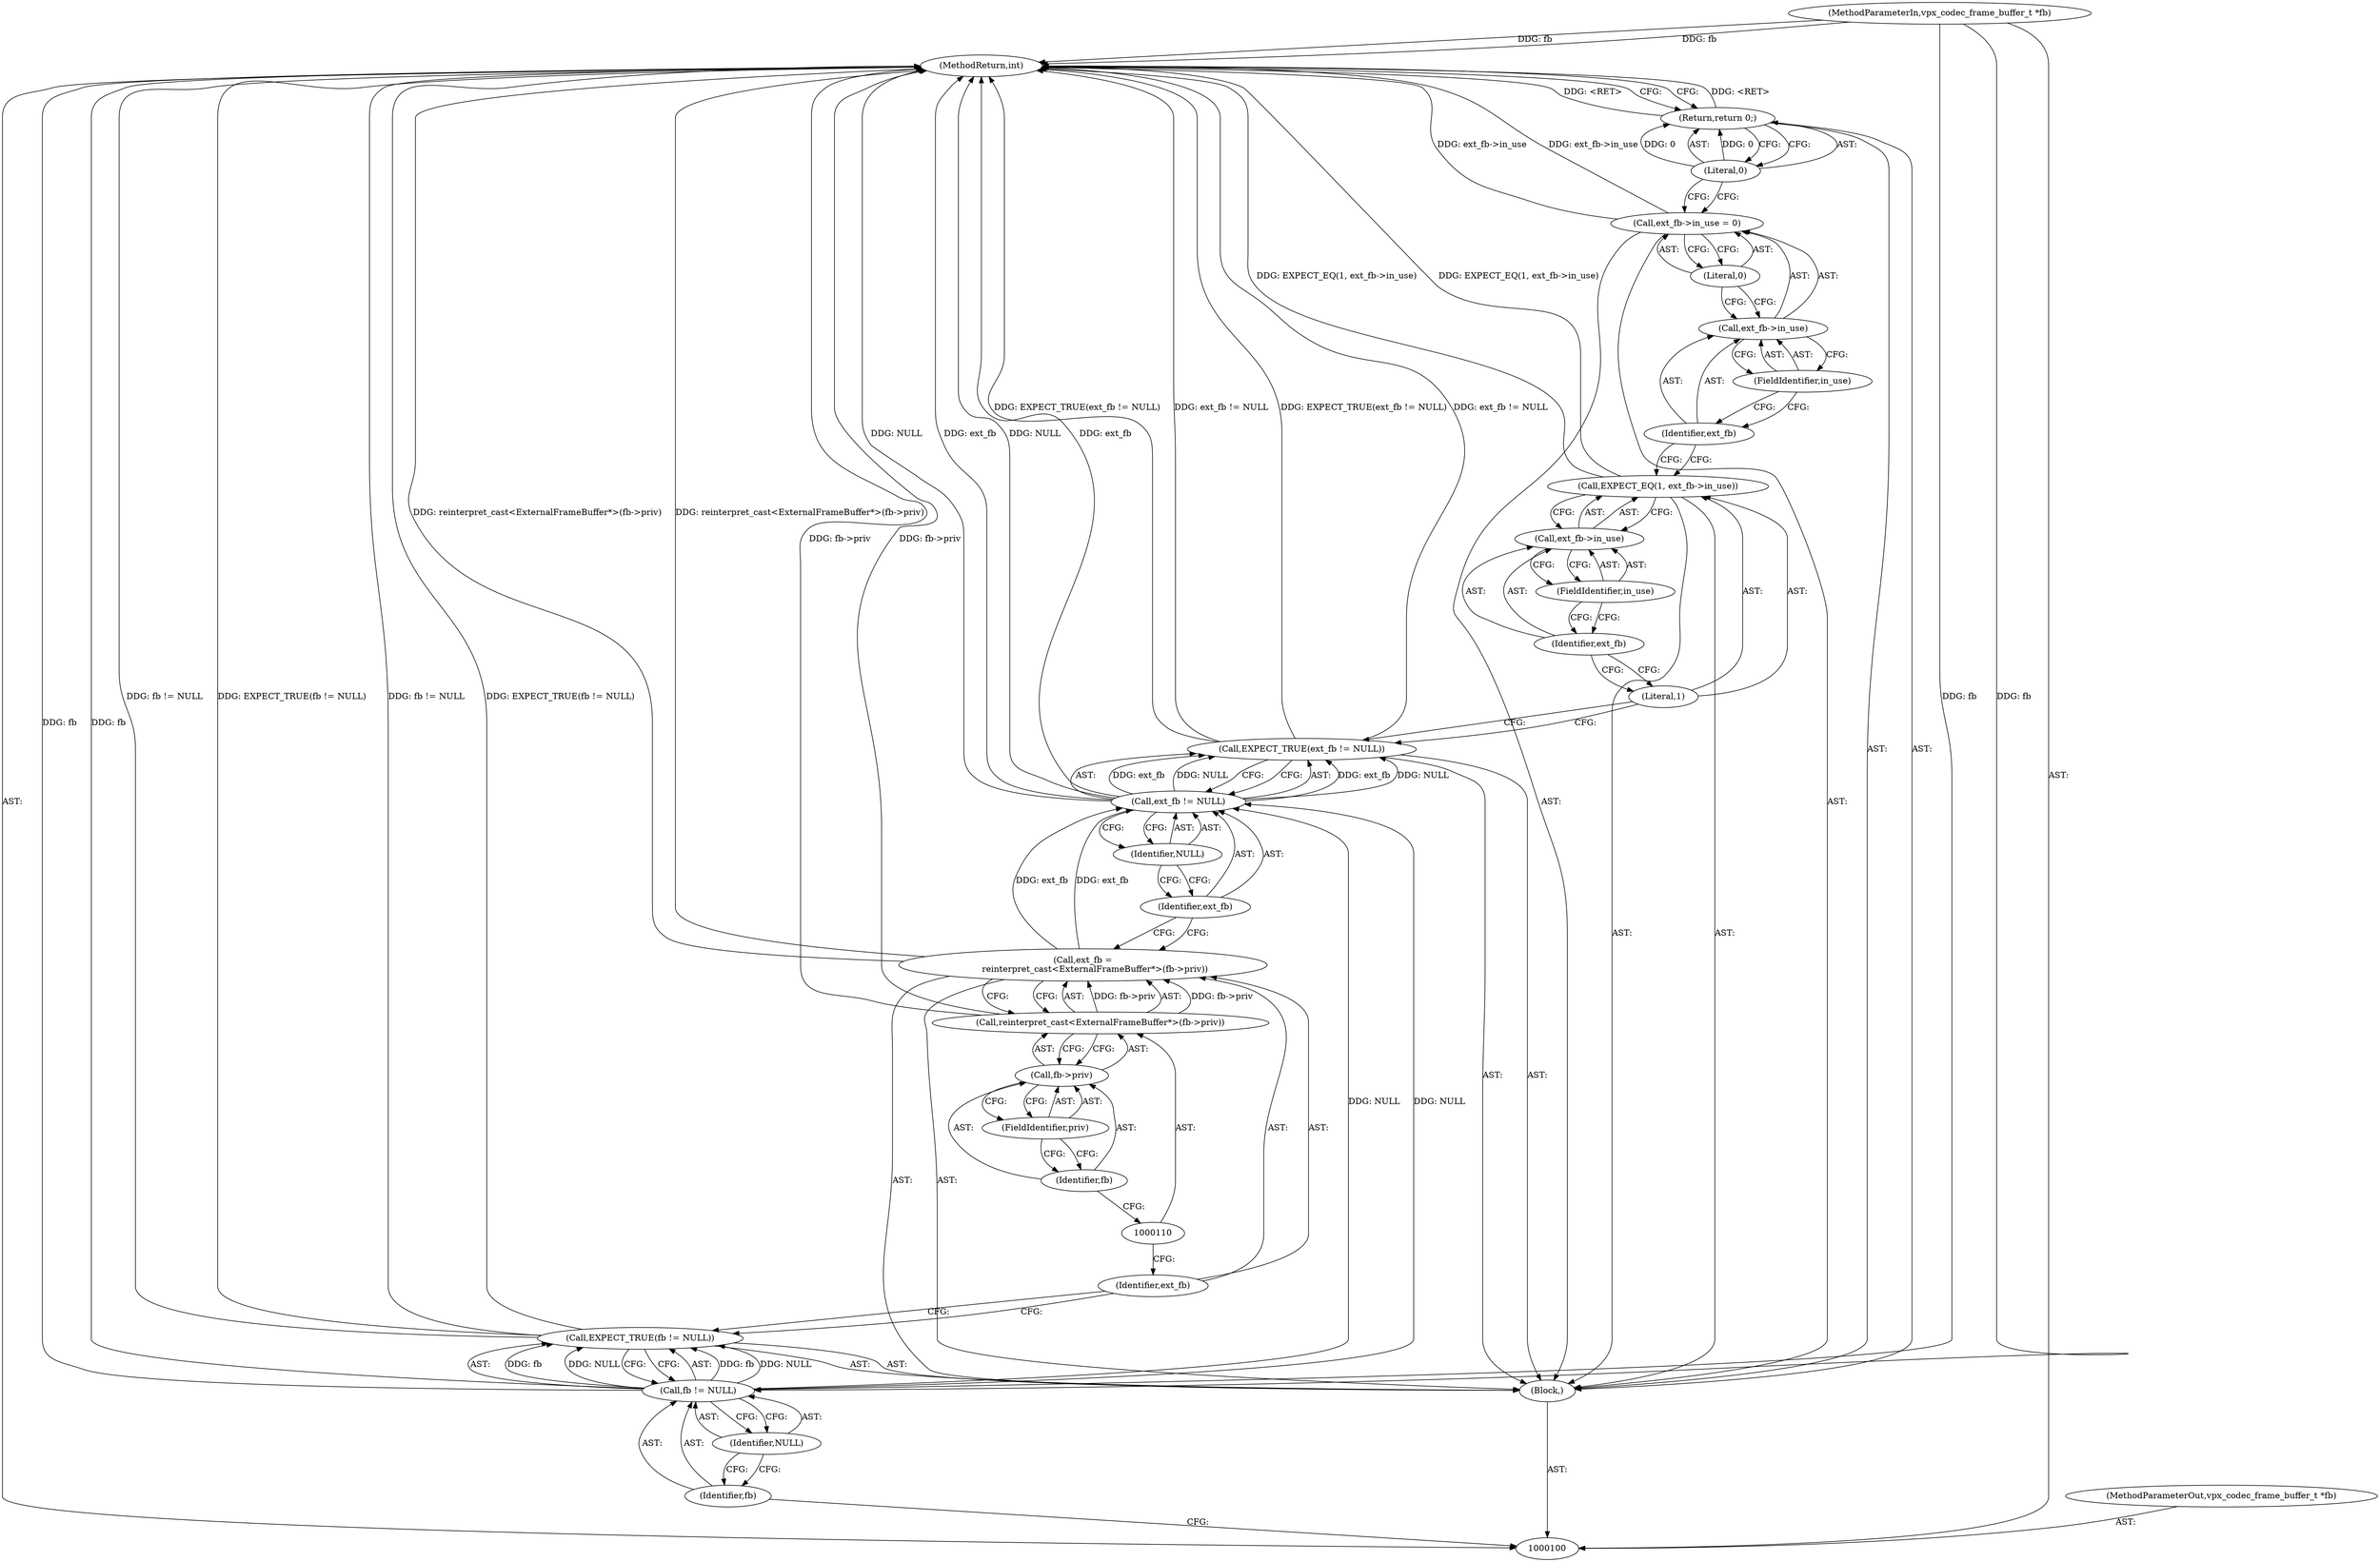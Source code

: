 digraph "1_Android_5a9753fca56f0eeb9f61e342b2fccffc364f9426_70" {
"1000101" [label="(MethodParameterIn,vpx_codec_frame_buffer_t *fb)"];
"1000165" [label="(MethodParameterOut,vpx_codec_frame_buffer_t *fb)"];
"1000130" [label="(MethodReturn,int)"];
"1000102" [label="(Block,)"];
"1000104" [label="(Call,fb != NULL)"];
"1000105" [label="(Identifier,fb)"];
"1000106" [label="(Identifier,NULL)"];
"1000103" [label="(Call,EXPECT_TRUE(fb != NULL))"];
"1000107" [label="(Call,ext_fb =\n         reinterpret_cast<ExternalFrameBuffer*>(fb->priv))"];
"1000108" [label="(Identifier,ext_fb)"];
"1000111" [label="(Call,fb->priv)"];
"1000112" [label="(Identifier,fb)"];
"1000113" [label="(FieldIdentifier,priv)"];
"1000109" [label="(Call,reinterpret_cast<ExternalFrameBuffer*>(fb->priv))"];
"1000115" [label="(Call,ext_fb != NULL)"];
"1000116" [label="(Identifier,ext_fb)"];
"1000117" [label="(Identifier,NULL)"];
"1000114" [label="(Call,EXPECT_TRUE(ext_fb != NULL))"];
"1000119" [label="(Literal,1)"];
"1000120" [label="(Call,ext_fb->in_use)"];
"1000121" [label="(Identifier,ext_fb)"];
"1000122" [label="(FieldIdentifier,in_use)"];
"1000118" [label="(Call,EXPECT_EQ(1, ext_fb->in_use))"];
"1000126" [label="(FieldIdentifier,in_use)"];
"1000127" [label="(Literal,0)"];
"1000123" [label="(Call,ext_fb->in_use = 0)"];
"1000124" [label="(Call,ext_fb->in_use)"];
"1000125" [label="(Identifier,ext_fb)"];
"1000129" [label="(Literal,0)"];
"1000128" [label="(Return,return 0;)"];
"1000101" -> "1000100"  [label="AST: "];
"1000101" -> "1000130"  [label="DDG: fb"];
"1000101" -> "1000104"  [label="DDG: fb"];
"1000165" -> "1000100"  [label="AST: "];
"1000130" -> "1000100"  [label="AST: "];
"1000130" -> "1000128"  [label="CFG: "];
"1000115" -> "1000130"  [label="DDG: NULL"];
"1000115" -> "1000130"  [label="DDG: ext_fb"];
"1000103" -> "1000130"  [label="DDG: fb != NULL"];
"1000103" -> "1000130"  [label="DDG: EXPECT_TRUE(fb != NULL)"];
"1000104" -> "1000130"  [label="DDG: fb"];
"1000114" -> "1000130"  [label="DDG: EXPECT_TRUE(ext_fb != NULL)"];
"1000114" -> "1000130"  [label="DDG: ext_fb != NULL"];
"1000118" -> "1000130"  [label="DDG: EXPECT_EQ(1, ext_fb->in_use)"];
"1000101" -> "1000130"  [label="DDG: fb"];
"1000107" -> "1000130"  [label="DDG: reinterpret_cast<ExternalFrameBuffer*>(fb->priv)"];
"1000123" -> "1000130"  [label="DDG: ext_fb->in_use"];
"1000109" -> "1000130"  [label="DDG: fb->priv"];
"1000128" -> "1000130"  [label="DDG: <RET>"];
"1000102" -> "1000100"  [label="AST: "];
"1000103" -> "1000102"  [label="AST: "];
"1000107" -> "1000102"  [label="AST: "];
"1000114" -> "1000102"  [label="AST: "];
"1000118" -> "1000102"  [label="AST: "];
"1000123" -> "1000102"  [label="AST: "];
"1000128" -> "1000102"  [label="AST: "];
"1000104" -> "1000103"  [label="AST: "];
"1000104" -> "1000106"  [label="CFG: "];
"1000105" -> "1000104"  [label="AST: "];
"1000106" -> "1000104"  [label="AST: "];
"1000103" -> "1000104"  [label="CFG: "];
"1000104" -> "1000130"  [label="DDG: fb"];
"1000104" -> "1000103"  [label="DDG: fb"];
"1000104" -> "1000103"  [label="DDG: NULL"];
"1000101" -> "1000104"  [label="DDG: fb"];
"1000104" -> "1000115"  [label="DDG: NULL"];
"1000105" -> "1000104"  [label="AST: "];
"1000105" -> "1000100"  [label="CFG: "];
"1000106" -> "1000105"  [label="CFG: "];
"1000106" -> "1000104"  [label="AST: "];
"1000106" -> "1000105"  [label="CFG: "];
"1000104" -> "1000106"  [label="CFG: "];
"1000103" -> "1000102"  [label="AST: "];
"1000103" -> "1000104"  [label="CFG: "];
"1000104" -> "1000103"  [label="AST: "];
"1000108" -> "1000103"  [label="CFG: "];
"1000103" -> "1000130"  [label="DDG: fb != NULL"];
"1000103" -> "1000130"  [label="DDG: EXPECT_TRUE(fb != NULL)"];
"1000104" -> "1000103"  [label="DDG: fb"];
"1000104" -> "1000103"  [label="DDG: NULL"];
"1000107" -> "1000102"  [label="AST: "];
"1000107" -> "1000109"  [label="CFG: "];
"1000108" -> "1000107"  [label="AST: "];
"1000109" -> "1000107"  [label="AST: "];
"1000116" -> "1000107"  [label="CFG: "];
"1000107" -> "1000130"  [label="DDG: reinterpret_cast<ExternalFrameBuffer*>(fb->priv)"];
"1000109" -> "1000107"  [label="DDG: fb->priv"];
"1000107" -> "1000115"  [label="DDG: ext_fb"];
"1000108" -> "1000107"  [label="AST: "];
"1000108" -> "1000103"  [label="CFG: "];
"1000110" -> "1000108"  [label="CFG: "];
"1000111" -> "1000109"  [label="AST: "];
"1000111" -> "1000113"  [label="CFG: "];
"1000112" -> "1000111"  [label="AST: "];
"1000113" -> "1000111"  [label="AST: "];
"1000109" -> "1000111"  [label="CFG: "];
"1000112" -> "1000111"  [label="AST: "];
"1000112" -> "1000110"  [label="CFG: "];
"1000113" -> "1000112"  [label="CFG: "];
"1000113" -> "1000111"  [label="AST: "];
"1000113" -> "1000112"  [label="CFG: "];
"1000111" -> "1000113"  [label="CFG: "];
"1000109" -> "1000107"  [label="AST: "];
"1000109" -> "1000111"  [label="CFG: "];
"1000110" -> "1000109"  [label="AST: "];
"1000111" -> "1000109"  [label="AST: "];
"1000107" -> "1000109"  [label="CFG: "];
"1000109" -> "1000130"  [label="DDG: fb->priv"];
"1000109" -> "1000107"  [label="DDG: fb->priv"];
"1000115" -> "1000114"  [label="AST: "];
"1000115" -> "1000117"  [label="CFG: "];
"1000116" -> "1000115"  [label="AST: "];
"1000117" -> "1000115"  [label="AST: "];
"1000114" -> "1000115"  [label="CFG: "];
"1000115" -> "1000130"  [label="DDG: NULL"];
"1000115" -> "1000130"  [label="DDG: ext_fb"];
"1000115" -> "1000114"  [label="DDG: ext_fb"];
"1000115" -> "1000114"  [label="DDG: NULL"];
"1000107" -> "1000115"  [label="DDG: ext_fb"];
"1000104" -> "1000115"  [label="DDG: NULL"];
"1000116" -> "1000115"  [label="AST: "];
"1000116" -> "1000107"  [label="CFG: "];
"1000117" -> "1000116"  [label="CFG: "];
"1000117" -> "1000115"  [label="AST: "];
"1000117" -> "1000116"  [label="CFG: "];
"1000115" -> "1000117"  [label="CFG: "];
"1000114" -> "1000102"  [label="AST: "];
"1000114" -> "1000115"  [label="CFG: "];
"1000115" -> "1000114"  [label="AST: "];
"1000119" -> "1000114"  [label="CFG: "];
"1000114" -> "1000130"  [label="DDG: EXPECT_TRUE(ext_fb != NULL)"];
"1000114" -> "1000130"  [label="DDG: ext_fb != NULL"];
"1000115" -> "1000114"  [label="DDG: ext_fb"];
"1000115" -> "1000114"  [label="DDG: NULL"];
"1000119" -> "1000118"  [label="AST: "];
"1000119" -> "1000114"  [label="CFG: "];
"1000121" -> "1000119"  [label="CFG: "];
"1000120" -> "1000118"  [label="AST: "];
"1000120" -> "1000122"  [label="CFG: "];
"1000121" -> "1000120"  [label="AST: "];
"1000122" -> "1000120"  [label="AST: "];
"1000118" -> "1000120"  [label="CFG: "];
"1000121" -> "1000120"  [label="AST: "];
"1000121" -> "1000119"  [label="CFG: "];
"1000122" -> "1000121"  [label="CFG: "];
"1000122" -> "1000120"  [label="AST: "];
"1000122" -> "1000121"  [label="CFG: "];
"1000120" -> "1000122"  [label="CFG: "];
"1000118" -> "1000102"  [label="AST: "];
"1000118" -> "1000120"  [label="CFG: "];
"1000119" -> "1000118"  [label="AST: "];
"1000120" -> "1000118"  [label="AST: "];
"1000125" -> "1000118"  [label="CFG: "];
"1000118" -> "1000130"  [label="DDG: EXPECT_EQ(1, ext_fb->in_use)"];
"1000126" -> "1000124"  [label="AST: "];
"1000126" -> "1000125"  [label="CFG: "];
"1000124" -> "1000126"  [label="CFG: "];
"1000127" -> "1000123"  [label="AST: "];
"1000127" -> "1000124"  [label="CFG: "];
"1000123" -> "1000127"  [label="CFG: "];
"1000123" -> "1000102"  [label="AST: "];
"1000123" -> "1000127"  [label="CFG: "];
"1000124" -> "1000123"  [label="AST: "];
"1000127" -> "1000123"  [label="AST: "];
"1000129" -> "1000123"  [label="CFG: "];
"1000123" -> "1000130"  [label="DDG: ext_fb->in_use"];
"1000124" -> "1000123"  [label="AST: "];
"1000124" -> "1000126"  [label="CFG: "];
"1000125" -> "1000124"  [label="AST: "];
"1000126" -> "1000124"  [label="AST: "];
"1000127" -> "1000124"  [label="CFG: "];
"1000125" -> "1000124"  [label="AST: "];
"1000125" -> "1000118"  [label="CFG: "];
"1000126" -> "1000125"  [label="CFG: "];
"1000129" -> "1000128"  [label="AST: "];
"1000129" -> "1000123"  [label="CFG: "];
"1000128" -> "1000129"  [label="CFG: "];
"1000129" -> "1000128"  [label="DDG: 0"];
"1000128" -> "1000102"  [label="AST: "];
"1000128" -> "1000129"  [label="CFG: "];
"1000129" -> "1000128"  [label="AST: "];
"1000130" -> "1000128"  [label="CFG: "];
"1000128" -> "1000130"  [label="DDG: <RET>"];
"1000129" -> "1000128"  [label="DDG: 0"];
}

